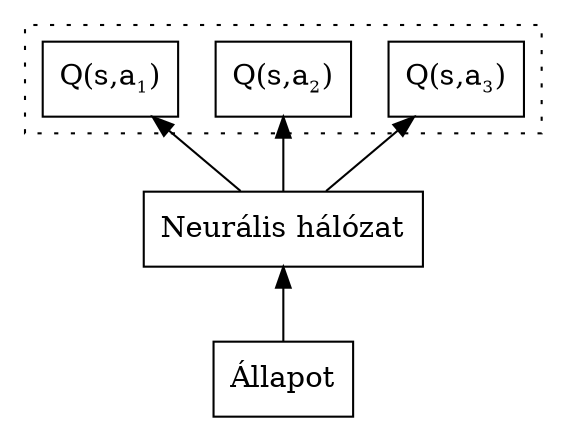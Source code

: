 digraph qlearning {
    graph[dpi=300]
    rankdir="BT"

    s [label="Állapot", shape="rectangle"]
    net [label="Neurális hálózat", shape="rectangle"]
    
    subgraph cluster{
        style="dotted"
        a1 [label=<Q(s,a<sub><font point-size="10">3</font></sub>)>, shape="rectangle"]
        a2 [label=<Q(s,a<sub><font point-size="10">2</font></sub>)>, shape="rectangle"]
        a3 [label=<Q(s,a<sub><font point-size="10">1</font></sub>)>, shape="rectangle"]  
    }
    
    s -> net
    net -> a1
    net -> a2
    net -> a3

}